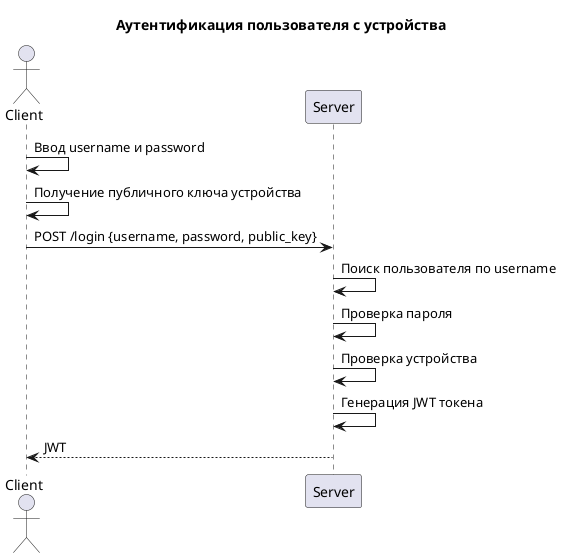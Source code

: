 @startuml
title Аутентификация пользователя с устройства

actor Client
participant Server

Client -> Client: Ввод username и password
Client -> Client: Получение публичного ключа устройства

Client -> Server: POST /login {username, password, public_key}

Server -> Server: Поиск пользователя по username
Server -> Server: Проверка пароля
Server -> Server: Проверка устройства
Server -> Server: Генерация JWT токена

Server --> Client: JWT

@enduml
